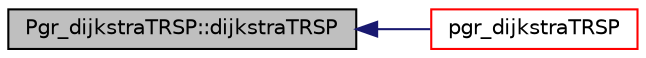 digraph "Pgr_dijkstraTRSP::dijkstraTRSP"
{
  edge [fontname="Helvetica",fontsize="10",labelfontname="Helvetica",labelfontsize="10"];
  node [fontname="Helvetica",fontsize="10",shape=record];
  rankdir="LR";
  Node1 [label="Pgr_dijkstraTRSP::dijkstraTRSP",height=0.2,width=0.4,color="black", fillcolor="grey75", style="filled", fontcolor="black"];
  Node1 -> Node2 [dir="back",color="midnightblue",fontsize="10",style="solid",fontname="Helvetica"];
  Node2 [label="pgr_dijkstraTRSP",height=0.2,width=0.4,color="red", fillcolor="white", style="filled",URL="$dijkstraTRSP__driver_8cpp.html#ad5433c3d141bf4f032369a7529c894bd"];
}
